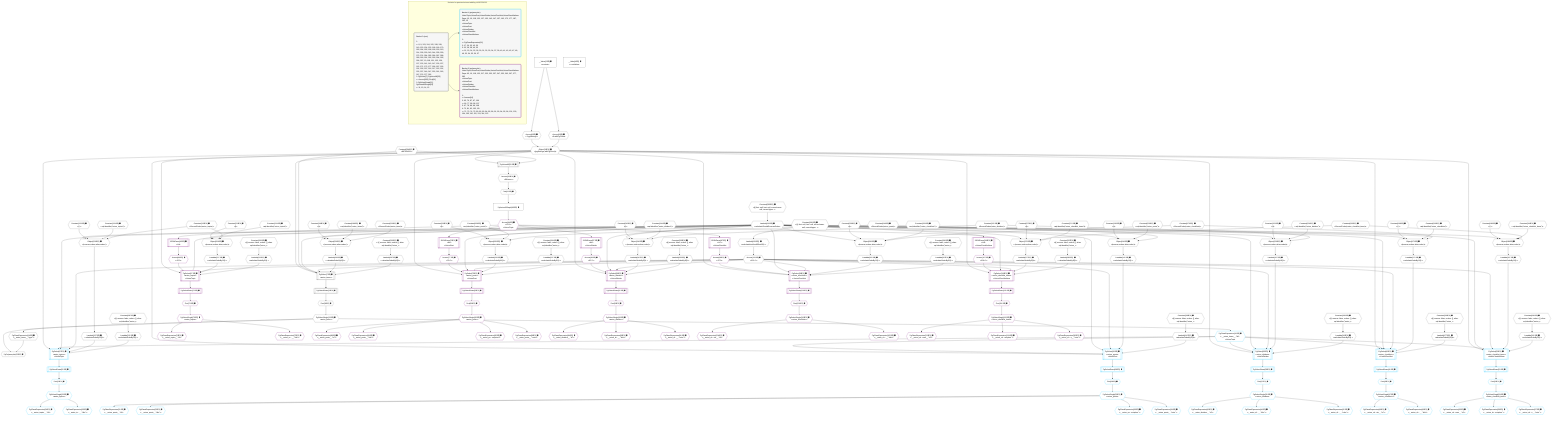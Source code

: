 %%{init: {'themeVariables': { 'fontSize': '12px'}}}%%
graph TD
    classDef path fill:#eee,stroke:#000,color:#000
    classDef plan fill:#fff,stroke-width:1px,color:#000
    classDef itemplan fill:#fff,stroke-width:2px,color:#000
    classDef unbatchedplan fill:#dff,stroke-width:1px,color:#000
    classDef sideeffectplan fill:#fcc,stroke-width:2px,color:#000
    classDef bucket fill:#f6f6f6,color:#000,stroke-width:2px,text-align:left


    %% plan dependencies
    PgSelect7[["PgSelect[7∈0] ➊<br />ᐸunion_itemsᐳ"]]:::plan
    Object10{{"Object[10∈0] ➊<br />ᐸ{pgSettings,withPgClient}ᐳ"}}:::plan
    Constant284{{"Constant[284∈0] ➊<br />ᐸ987654321ᐳ"}}:::plan
    Lambda118{{"Lambda[118∈0] ➊<br />ᐸcalculateShouldReverseOrderᐳ"}}:::plan
    Access122{{"Access[122∈0] ➊<br />ᐸ121.0ᐳ"}}:::plan
    Lambda202{{"Lambda[202∈0] ➊<br />ᐸcalculateOrderBySQLᐳ"}}:::plan
    Lambda207{{"Lambda[207∈0] ➊<br />ᐸcalculateOrderBySQLᐳ"}}:::plan
    Object10 & Constant284 & Lambda118 & Access122 & Lambda202 & Lambda207 --> PgSelect7
    Object126{{"Object[126∈0] ➊<br />ᐸ{reverse,orders,alias,codec}ᐳ"}}:::plan
    Constant123{{"Constant[123∈0] ➊<br />ᐸ[]ᐳ"}}:::plan
    Constant124{{"Constant[124∈0] ➊<br />ᐸsql.identifier(”union_topics”)ᐳ"}}:::plan
    Constant125{{"Constant[125∈0] ➊<br />ᐸRecordCodec(union_topics)ᐳ"}}:::plan
    Lambda118 & Constant123 & Constant124 & Constant125 --> Object126
    Object141{{"Object[141∈0] ➊<br />ᐸ{reverse,orders,alias,codec}ᐳ"}}:::plan
    Constant138{{"Constant[138∈0] ➊<br />ᐸ[]ᐳ"}}:::plan
    Constant139{{"Constant[139∈0] ➊<br />ᐸsql.identifier(”union_posts”)ᐳ"}}:::plan
    Constant140{{"Constant[140∈0] ➊<br />ᐸRecordCodec(union_posts)ᐳ"}}:::plan
    Lambda118 & Constant138 & Constant139 & Constant140 --> Object141
    Object156{{"Object[156∈0] ➊<br />ᐸ{reverse,orders,alias,codec}ᐳ"}}:::plan
    Constant153{{"Constant[153∈0] ➊<br />ᐸ[]ᐳ"}}:::plan
    Constant154{{"Constant[154∈0] ➊<br />ᐸsql.identifier(”union_dividers”)ᐳ"}}:::plan
    Constant155{{"Constant[155∈0] ➊<br />ᐸRecordCodec(union_dividers)ᐳ"}}:::plan
    Lambda118 & Constant153 & Constant154 & Constant155 --> Object156
    Object171{{"Object[171∈0] ➊<br />ᐸ{reverse,orders,alias,codec}ᐳ"}}:::plan
    Constant168{{"Constant[168∈0] ➊<br />ᐸ[]ᐳ"}}:::plan
    Constant169{{"Constant[169∈0] ➊<br />ᐸsql.identifier(”union_checklists”)ᐳ"}}:::plan
    Constant170{{"Constant[170∈0] ➊<br />ᐸRecordCodec(union_checklists)ᐳ"}}:::plan
    Lambda118 & Constant168 & Constant169 & Constant170 --> Object171
    Object186{{"Object[186∈0] ➊<br />ᐸ{reverse,orders,alias,codec}ᐳ"}}:::plan
    Constant183{{"Constant[183∈0] ➊<br />ᐸ[]ᐳ"}}:::plan
    Constant184{{"Constant[184∈0] ➊<br />ᐸsql.identifier(”union_checklist_items”)ᐳ"}}:::plan
    Constant185{{"Constant[185∈0] ➊<br />ᐸRecordCodec(union_checklist_items)ᐳ"}}:::plan
    Lambda118 & Constant183 & Constant184 & Constant185 --> Object186
    Object201{{"Object[201∈0] ➊<br />ᐸ{reverse,orders,alias,codec}ᐳ"}}:::plan
    Constant198{{"Constant[198∈0] ➊<br />ᐸ[]ᐳ"}}:::plan
    Constant199{{"Constant[199∈0] ➊<br />ᐸsql.identifier(”union_items”)ᐳ"}}:::plan
    Constant200{{"Constant[200∈0] ➊<br />ᐸRecordCodec(union_items)ᐳ"}}:::plan
    Lambda118 & Constant198 & Constant199 & Constant200 --> Object201
    Object216{{"Object[216∈0] ➊<br />ᐸ{reverse,orders,alias,codec}ᐳ"}}:::plan
    Constant213{{"Constant[213∈0] ➊<br />ᐸ[]ᐳ"}}:::plan
    Constant214{{"Constant[214∈0] ➊<br />ᐸsql.identifier(”union_topics”)ᐳ"}}:::plan
    Lambda118 & Constant213 & Constant214 & Constant125 --> Object216
    Object231{{"Object[231∈0] ➊<br />ᐸ{reverse,orders,alias,codec}ᐳ"}}:::plan
    Constant228{{"Constant[228∈0] ➊<br />ᐸ[]ᐳ"}}:::plan
    Constant229{{"Constant[229∈0] ➊<br />ᐸsql.identifier(”union_posts”)ᐳ"}}:::plan
    Lambda118 & Constant228 & Constant229 & Constant140 --> Object231
    Object246{{"Object[246∈0] ➊<br />ᐸ{reverse,orders,alias,codec}ᐳ"}}:::plan
    Constant243{{"Constant[243∈0] ➊<br />ᐸ[]ᐳ"}}:::plan
    Constant244{{"Constant[244∈0] ➊<br />ᐸsql.identifier(”union_dividers”)ᐳ"}}:::plan
    Lambda118 & Constant243 & Constant244 & Constant155 --> Object246
    Object261{{"Object[261∈0] ➊<br />ᐸ{reverse,orders,alias,codec}ᐳ"}}:::plan
    Constant258{{"Constant[258∈0] ➊<br />ᐸ[]ᐳ"}}:::plan
    Constant259{{"Constant[259∈0] ➊<br />ᐸsql.identifier(”union_checklists”)ᐳ"}}:::plan
    Lambda118 & Constant258 & Constant259 & Constant170 --> Object261
    Object276{{"Object[276∈0] ➊<br />ᐸ{reverse,orders,alias,codec}ᐳ"}}:::plan
    Constant273{{"Constant[273∈0] ➊<br />ᐸ[]ᐳ"}}:::plan
    Constant274{{"Constant[274∈0] ➊<br />ᐸsql.identifier(”union_checklist_items”)ᐳ"}}:::plan
    Lambda118 & Constant273 & Constant274 & Constant185 --> Object276
    Access8{{"Access[8∈0] ➊<br />ᐸ2.pgSettingsᐳ"}}:::plan
    Access9{{"Access[9∈0] ➊<br />ᐸ2.withPgClientᐳ"}}:::plan
    Access8 & Access9 --> Object10
    PgPolymorphic15{{"PgPolymorphic[15∈0] ➊"}}:::plan
    PgSelectSingle13{{"PgSelectSingle[13∈0] ➊<br />ᐸunion_itemsᐳ"}}:::plan
    PgClassExpression14{{"PgClassExpression[14∈0] ➊<br />ᐸ__union_items__.”type”ᐳ"}}:::plan
    PgSelectSingle13 & PgClassExpression14 --> PgPolymorphic15
    PgUnionAll59[["PgUnionAll[59∈0] ➊"]]:::plan
    Object10 & Constant284 --> PgUnionAll59
    __Value2["__Value[2∈0] ➊<br />ᐸcontextᐳ"]:::plan
    __Value2 --> Access8
    __Value2 --> Access9
    First11{{"First[11∈0] ➊"}}:::plan
    PgSelectRows12[["PgSelectRows[12∈0] ➊"]]:::plan
    PgSelectRows12 --> First11
    PgSelect7 --> PgSelectRows12
    First11 --> PgSelectSingle13
    PgSelectSingle13 --> PgClassExpression14
    First61{{"First[61∈0] ➊"}}:::plan
    Access283{{"Access[283∈0] ➊<br />ᐸ59.itemsᐳ"}}:::plan
    Access283 --> First61
    PgUnionAllSingle63["PgUnionAllSingle[63∈0] ➊"]:::plan
    First61 --> PgUnionAllSingle63
    Constant285{{"Constant[285∈0] ➊<br />ᐸ§{ first: null, last: null, cursorLower: null, cursorUpper: ᐳ"}}:::plan
    Constant285 --> Lambda118
    Lambda121{{"Lambda[121∈0] ➊<br />ᐸcalculateLimitAndOffsetSQLᐳ"}}:::plan
    Constant286{{"Constant[286∈0] ➊<br />ᐸ§{ first: null, last: null, cursorLower: null, cursorUpper: ᐳ"}}:::plan
    Constant286 --> Lambda121
    Lambda121 --> Access122
    Lambda127{{"Lambda[127∈0] ➊<br />ᐸcalculateOrderBySQLᐳ"}}:::plan
    Object126 --> Lambda127
    Lambda132{{"Lambda[132∈0] ➊<br />ᐸcalculateOrderBySQLᐳ"}}:::plan
    Constant287{{"Constant[287∈0] ➊<br />ᐸ§{ reverse: false, orders: [], alias: sql.identifier(”union_ᐳ"}}:::plan
    Constant287 --> Lambda132
    Lambda142{{"Lambda[142∈0] ➊<br />ᐸcalculateOrderBySQLᐳ"}}:::plan
    Object141 --> Lambda142
    Lambda147{{"Lambda[147∈0] ➊<br />ᐸcalculateOrderBySQLᐳ"}}:::plan
    Constant288{{"Constant[288∈0] ➊<br />ᐸ§{ reverse: false, orders: [], alias: sql.identifier(”union_ᐳ"}}:::plan
    Constant288 --> Lambda147
    Lambda157{{"Lambda[157∈0] ➊<br />ᐸcalculateOrderBySQLᐳ"}}:::plan
    Object156 --> Lambda157
    Lambda162{{"Lambda[162∈0] ➊<br />ᐸcalculateOrderBySQLᐳ"}}:::plan
    Constant289{{"Constant[289∈0] ➊<br />ᐸ§{ reverse: false, orders: [], alias: sql.identifier(”union_ᐳ"}}:::plan
    Constant289 --> Lambda162
    Lambda172{{"Lambda[172∈0] ➊<br />ᐸcalculateOrderBySQLᐳ"}}:::plan
    Object171 --> Lambda172
    Lambda177{{"Lambda[177∈0] ➊<br />ᐸcalculateOrderBySQLᐳ"}}:::plan
    Constant290{{"Constant[290∈0] ➊<br />ᐸ§{ reverse: false, orders: [], alias: sql.identifier(”union_ᐳ"}}:::plan
    Constant290 --> Lambda177
    Lambda187{{"Lambda[187∈0] ➊<br />ᐸcalculateOrderBySQLᐳ"}}:::plan
    Object186 --> Lambda187
    Lambda192{{"Lambda[192∈0] ➊<br />ᐸcalculateOrderBySQLᐳ"}}:::plan
    Constant291{{"Constant[291∈0] ➊<br />ᐸ§{ reverse: false, orders: [], alias: sql.identifier(”union_ᐳ"}}:::plan
    Constant291 --> Lambda192
    Object201 --> Lambda202
    Constant292{{"Constant[292∈0] ➊<br />ᐸ§{ reverse: false, orders: [], alias: sql.identifier(”union_ᐳ"}}:::plan
    Constant292 --> Lambda207
    Lambda217{{"Lambda[217∈0] ➊<br />ᐸcalculateOrderBySQLᐳ"}}:::plan
    Object216 --> Lambda217
    Lambda222{{"Lambda[222∈0] ➊<br />ᐸcalculateOrderBySQLᐳ"}}:::plan
    Constant293{{"Constant[293∈0] ➊<br />ᐸ§{ reverse: false, orders: [], alias: sql.identifier(”union_ᐳ"}}:::plan
    Constant293 --> Lambda222
    Lambda232{{"Lambda[232∈0] ➊<br />ᐸcalculateOrderBySQLᐳ"}}:::plan
    Object231 --> Lambda232
    Lambda237{{"Lambda[237∈0] ➊<br />ᐸcalculateOrderBySQLᐳ"}}:::plan
    Constant294{{"Constant[294∈0] ➊<br />ᐸ§{ reverse: false, orders: [], alias: sql.identifier(”union_ᐳ"}}:::plan
    Constant294 --> Lambda237
    Lambda247{{"Lambda[247∈0] ➊<br />ᐸcalculateOrderBySQLᐳ"}}:::plan
    Object246 --> Lambda247
    Lambda252{{"Lambda[252∈0] ➊<br />ᐸcalculateOrderBySQLᐳ"}}:::plan
    Constant295{{"Constant[295∈0] ➊<br />ᐸ§{ reverse: false, orders: [], alias: sql.identifier(”union_ᐳ"}}:::plan
    Constant295 --> Lambda252
    Lambda262{{"Lambda[262∈0] ➊<br />ᐸcalculateOrderBySQLᐳ"}}:::plan
    Object261 --> Lambda262
    Lambda267{{"Lambda[267∈0] ➊<br />ᐸcalculateOrderBySQLᐳ"}}:::plan
    Constant296{{"Constant[296∈0] ➊<br />ᐸ§{ reverse: false, orders: [], alias: sql.identifier(”union_ᐳ"}}:::plan
    Constant296 --> Lambda267
    Lambda277{{"Lambda[277∈0] ➊<br />ᐸcalculateOrderBySQLᐳ"}}:::plan
    Object276 --> Lambda277
    Lambda282{{"Lambda[282∈0] ➊<br />ᐸcalculateOrderBySQLᐳ"}}:::plan
    Constant297{{"Constant[297∈0] ➊<br />ᐸ§{ reverse: false, orders: [], alias: sql.identifier(”union_ᐳ"}}:::plan
    Constant297 --> Lambda282
    PgUnionAll59 --> Access283
    __Value4["__Value[4∈0] ➊<br />ᐸrootValueᐳ"]:::plan
    PgSelect17[["PgSelect[17∈1] ➊<br />ᐸunion_topicsᐳ<br />ᐳUnionTopic"]]:::plan
    PgClassExpression16{{"PgClassExpression[16∈1] ➊<br />ᐸ__union_items__.”id”ᐳ<br />ᐳUnionTopic"}}:::plan
    Object10 & PgClassExpression16 & Lambda118 & Access122 & Lambda127 & Lambda132 --> PgSelect17
    PgSelect26[["PgSelect[26∈1] ➊<br />ᐸunion_postsᐳ<br />ᐳUnionPost"]]:::plan
    Object10 & PgClassExpression16 & Lambda118 & Access122 & Lambda142 & Lambda147 --> PgSelect26
    PgSelect35[["PgSelect[35∈1] ➊<br />ᐸunion_dividersᐳ<br />ᐳUnionDivider"]]:::plan
    Object10 & PgClassExpression16 & Lambda118 & Access122 & Lambda157 & Lambda162 --> PgSelect35
    PgSelect43[["PgSelect[43∈1] ➊<br />ᐸunion_checklistsᐳ<br />ᐳUnionChecklist"]]:::plan
    Object10 & PgClassExpression16 & Lambda118 & Access122 & Lambda172 & Lambda177 --> PgSelect43
    PgSelect50[["PgSelect[50∈1] ➊<br />ᐸunion_checklist_itemsᐳ<br />ᐳUnionChecklistItem"]]:::plan
    Object10 & PgClassExpression16 & Lambda118 & Access122 & Lambda187 & Lambda192 --> PgSelect50
    PgSelectSingle13 --> PgClassExpression16
    First21{{"First[21∈1] ➊"}}:::plan
    PgSelectRows22[["PgSelectRows[22∈1] ➊"]]:::plan
    PgSelectRows22 --> First21
    PgSelect17 --> PgSelectRows22
    PgSelectSingle23{{"PgSelectSingle[23∈1] ➊<br />ᐸunion_topicsᐳ"}}:::plan
    First21 --> PgSelectSingle23
    PgClassExpression24{{"PgClassExpression[24∈1] ➊<br />ᐸ__union_topics__.”id”ᐳ"}}:::plan
    PgSelectSingle23 --> PgClassExpression24
    PgClassExpression25{{"PgClassExpression[25∈1] ➊<br />ᐸ__union_to...__.”title”ᐳ"}}:::plan
    PgSelectSingle23 --> PgClassExpression25
    First28{{"First[28∈1] ➊"}}:::plan
    PgSelectRows29[["PgSelectRows[29∈1] ➊"]]:::plan
    PgSelectRows29 --> First28
    PgSelect26 --> PgSelectRows29
    PgSelectSingle30{{"PgSelectSingle[30∈1] ➊<br />ᐸunion_postsᐳ"}}:::plan
    First28 --> PgSelectSingle30
    PgClassExpression31{{"PgClassExpression[31∈1] ➊<br />ᐸ__union_posts__.”id”ᐳ"}}:::plan
    PgSelectSingle30 --> PgClassExpression31
    PgClassExpression32{{"PgClassExpression[32∈1] ➊<br />ᐸ__union_posts__.”title”ᐳ"}}:::plan
    PgSelectSingle30 --> PgClassExpression32
    PgClassExpression33{{"PgClassExpression[33∈1] ➊<br />ᐸ__union_po...scription”ᐳ"}}:::plan
    PgSelectSingle30 --> PgClassExpression33
    PgClassExpression34{{"PgClassExpression[34∈1] ➊<br />ᐸ__union_posts__.”note”ᐳ"}}:::plan
    PgSelectSingle30 --> PgClassExpression34
    First37{{"First[37∈1] ➊"}}:::plan
    PgSelectRows38[["PgSelectRows[38∈1] ➊"]]:::plan
    PgSelectRows38 --> First37
    PgSelect35 --> PgSelectRows38
    PgSelectSingle39{{"PgSelectSingle[39∈1] ➊<br />ᐸunion_dividersᐳ"}}:::plan
    First37 --> PgSelectSingle39
    PgClassExpression40{{"PgClassExpression[40∈1] ➊<br />ᐸ__union_dividers__.”id”ᐳ"}}:::plan
    PgSelectSingle39 --> PgClassExpression40
    PgClassExpression41{{"PgClassExpression[41∈1] ➊<br />ᐸ__union_di...__.”title”ᐳ"}}:::plan
    PgSelectSingle39 --> PgClassExpression41
    PgClassExpression42{{"PgClassExpression[42∈1] ➊<br />ᐸ__union_di...__.”color”ᐳ"}}:::plan
    PgSelectSingle39 --> PgClassExpression42
    First45{{"First[45∈1] ➊"}}:::plan
    PgSelectRows46[["PgSelectRows[46∈1] ➊"]]:::plan
    PgSelectRows46 --> First45
    PgSelect43 --> PgSelectRows46
    PgSelectSingle47{{"PgSelectSingle[47∈1] ➊<br />ᐸunion_checklistsᐳ"}}:::plan
    First45 --> PgSelectSingle47
    PgClassExpression48{{"PgClassExpression[48∈1] ➊<br />ᐸ__union_ch...sts__.”id”ᐳ"}}:::plan
    PgSelectSingle47 --> PgClassExpression48
    PgClassExpression49{{"PgClassExpression[49∈1] ➊<br />ᐸ__union_ch...__.”title”ᐳ"}}:::plan
    PgSelectSingle47 --> PgClassExpression49
    First52{{"First[52∈1] ➊"}}:::plan
    PgSelectRows53[["PgSelectRows[53∈1] ➊"]]:::plan
    PgSelectRows53 --> First52
    PgSelect50 --> PgSelectRows53
    PgSelectSingle54{{"PgSelectSingle[54∈1] ➊<br />ᐸunion_checklist_itemsᐳ"}}:::plan
    First52 --> PgSelectSingle54
    PgClassExpression55{{"PgClassExpression[55∈1] ➊<br />ᐸ__union_ch...ems__.”id”ᐳ"}}:::plan
    PgSelectSingle54 --> PgClassExpression55
    PgClassExpression56{{"PgClassExpression[56∈1] ➊<br />ᐸ__union_ch...scription”ᐳ"}}:::plan
    PgSelectSingle54 --> PgClassExpression56
    PgClassExpression57{{"PgClassExpression[57∈1] ➊<br />ᐸ__union_ch...s__.”note”ᐳ"}}:::plan
    PgSelectSingle54 --> PgClassExpression57
    PgSelect67[["PgSelect[67∈2] ➊<br />ᐸunion_topicsᐳ<br />ᐳUnionTopic"]]:::plan
    Access66{{"Access[66∈2] ➊<br />ᐸ65.0ᐳ"}}:::plan
    Object10 & Access66 & Lambda118 & Access122 & Lambda217 & Lambda222 --> PgSelect67
    PgSelect78[["PgSelect[78∈2] ➊<br />ᐸunion_postsᐳ<br />ᐳUnionPost"]]:::plan
    Access77{{"Access[77∈2] ➊<br />ᐸ76.0ᐳ"}}:::plan
    Object10 & Access77 & Lambda118 & Access122 & Lambda232 & Lambda237 --> PgSelect78
    PgSelect89[["PgSelect[89∈2] ➊<br />ᐸunion_dividersᐳ<br />ᐳUnionDivider"]]:::plan
    Access88{{"Access[88∈2] ➊<br />ᐸ87.0ᐳ"}}:::plan
    Object10 & Access88 & Lambda118 & Access122 & Lambda247 & Lambda252 --> PgSelect89
    PgSelect99[["PgSelect[99∈2] ➊<br />ᐸunion_checklistsᐳ<br />ᐳUnionChecklist"]]:::plan
    Access98{{"Access[98∈2] ➊<br />ᐸ97.0ᐳ"}}:::plan
    Object10 & Access98 & Lambda118 & Access122 & Lambda262 & Lambda267 --> PgSelect99
    PgSelect108[["PgSelect[108∈2] ➊<br />ᐸunion_checklist_itemsᐳ<br />ᐳUnionChecklistItem"]]:::plan
    Access107{{"Access[107∈2] ➊<br />ᐸ106.0ᐳ"}}:::plan
    Object10 & Access107 & Lambda118 & Access122 & Lambda277 & Lambda282 --> PgSelect108
    Access64{{"Access[64∈2] ➊<br />ᐸ63.1ᐳ<br />ᐳUnionTopic"}}:::plan
    PgUnionAllSingle63 --> Access64
    JSONParse65[["JSONParse[65∈2] ➊<br />ᐸ64ᐳ"]]:::plan
    Access64 --> JSONParse65
    JSONParse65 --> Access66
    First71{{"First[71∈2] ➊"}}:::plan
    PgSelectRows72[["PgSelectRows[72∈2] ➊"]]:::plan
    PgSelectRows72 --> First71
    PgSelect67 --> PgSelectRows72
    PgSelectSingle73{{"PgSelectSingle[73∈2] ➊<br />ᐸunion_topicsᐳ"}}:::plan
    First71 --> PgSelectSingle73
    PgClassExpression74{{"PgClassExpression[74∈2] ➊<br />ᐸ__union_topics__.”id”ᐳ"}}:::plan
    PgSelectSingle73 --> PgClassExpression74
    PgClassExpression75{{"PgClassExpression[75∈2] ➊<br />ᐸ__union_to...__.”title”ᐳ"}}:::plan
    PgSelectSingle73 --> PgClassExpression75
    JSONParse76[["JSONParse[76∈2] ➊<br />ᐸ64ᐳ<br />ᐳUnionPost"]]:::plan
    Access64 --> JSONParse76
    JSONParse76 --> Access77
    First80{{"First[80∈2] ➊"}}:::plan
    PgSelectRows81[["PgSelectRows[81∈2] ➊"]]:::plan
    PgSelectRows81 --> First80
    PgSelect78 --> PgSelectRows81
    PgSelectSingle82{{"PgSelectSingle[82∈2] ➊<br />ᐸunion_postsᐳ"}}:::plan
    First80 --> PgSelectSingle82
    PgClassExpression83{{"PgClassExpression[83∈2] ➊<br />ᐸ__union_posts__.”id”ᐳ"}}:::plan
    PgSelectSingle82 --> PgClassExpression83
    PgClassExpression84{{"PgClassExpression[84∈2] ➊<br />ᐸ__union_posts__.”title”ᐳ"}}:::plan
    PgSelectSingle82 --> PgClassExpression84
    PgClassExpression85{{"PgClassExpression[85∈2] ➊<br />ᐸ__union_po...scription”ᐳ"}}:::plan
    PgSelectSingle82 --> PgClassExpression85
    PgClassExpression86{{"PgClassExpression[86∈2] ➊<br />ᐸ__union_posts__.”note”ᐳ"}}:::plan
    PgSelectSingle82 --> PgClassExpression86
    JSONParse87[["JSONParse[87∈2] ➊<br />ᐸ64ᐳ<br />ᐳUnionDivider"]]:::plan
    Access64 --> JSONParse87
    JSONParse87 --> Access88
    First91{{"First[91∈2] ➊"}}:::plan
    PgSelectRows92[["PgSelectRows[92∈2] ➊"]]:::plan
    PgSelectRows92 --> First91
    PgSelect89 --> PgSelectRows92
    PgSelectSingle93{{"PgSelectSingle[93∈2] ➊<br />ᐸunion_dividersᐳ"}}:::plan
    First91 --> PgSelectSingle93
    PgClassExpression94{{"PgClassExpression[94∈2] ➊<br />ᐸ__union_dividers__.”id”ᐳ"}}:::plan
    PgSelectSingle93 --> PgClassExpression94
    PgClassExpression95{{"PgClassExpression[95∈2] ➊<br />ᐸ__union_di...__.”title”ᐳ"}}:::plan
    PgSelectSingle93 --> PgClassExpression95
    PgClassExpression96{{"PgClassExpression[96∈2] ➊<br />ᐸ__union_di...__.”color”ᐳ"}}:::plan
    PgSelectSingle93 --> PgClassExpression96
    JSONParse97[["JSONParse[97∈2] ➊<br />ᐸ64ᐳ<br />ᐳUnionChecklist"]]:::plan
    Access64 --> JSONParse97
    JSONParse97 --> Access98
    First101{{"First[101∈2] ➊"}}:::plan
    PgSelectRows102[["PgSelectRows[102∈2] ➊"]]:::plan
    PgSelectRows102 --> First101
    PgSelect99 --> PgSelectRows102
    PgSelectSingle103{{"PgSelectSingle[103∈2] ➊<br />ᐸunion_checklistsᐳ"}}:::plan
    First101 --> PgSelectSingle103
    PgClassExpression104{{"PgClassExpression[104∈2] ➊<br />ᐸ__union_ch...sts__.”id”ᐳ"}}:::plan
    PgSelectSingle103 --> PgClassExpression104
    PgClassExpression105{{"PgClassExpression[105∈2] ➊<br />ᐸ__union_ch...__.”title”ᐳ"}}:::plan
    PgSelectSingle103 --> PgClassExpression105
    JSONParse106[["JSONParse[106∈2] ➊<br />ᐸ64ᐳ<br />ᐳUnionChecklistItem"]]:::plan
    Access64 --> JSONParse106
    JSONParse106 --> Access107
    First110{{"First[110∈2] ➊"}}:::plan
    PgSelectRows111[["PgSelectRows[111∈2] ➊"]]:::plan
    PgSelectRows111 --> First110
    PgSelect108 --> PgSelectRows111
    PgSelectSingle112{{"PgSelectSingle[112∈2] ➊<br />ᐸunion_checklist_itemsᐳ"}}:::plan
    First110 --> PgSelectSingle112
    PgClassExpression113{{"PgClassExpression[113∈2] ➊<br />ᐸ__union_ch...ems__.”id”ᐳ"}}:::plan
    PgSelectSingle112 --> PgClassExpression113
    PgClassExpression114{{"PgClassExpression[114∈2] ➊<br />ᐸ__union_ch...scription”ᐳ"}}:::plan
    PgSelectSingle112 --> PgClassExpression114
    PgClassExpression115{{"PgClassExpression[115∈2] ➊<br />ᐸ__union_ch...s__.”note”ᐳ"}}:::plan
    PgSelectSingle112 --> PgClassExpression115

    %% define steps

    subgraph "Buckets for queries/unions-table/by-id-987654321"
    Bucket0("Bucket 0 (root)<br /><br />1: <br />ᐳ: 8, 9, 123, 124, 125, 138, 139, 140, 153, 154, 155, 168, 169, 170, 183, 184, 185, 198, 199, 200, 213, 214, 228, 229, 243, 244, 258, 259, 273, 274, 284, 285, 286, 287, 288, 289, 290, 291, 292, 293, 294, 295, 296, 297, 10, 118, 121, 122, 126, 127, 132, 141, 142, 147, 156, 157, 162, 171, 172, 177, 186, 187, 192, 201, 202, 207, 216, 217, 222, 231, 232, 237, 246, 247, 252, 261, 262, 267, 276, 277, 282<br />2: PgSelect[7], PgUnionAll[59]<br />ᐳ: Access[283], First[61]<br />3: PgSelectRows[12], PgUnionAllSingle[63]<br />ᐳ: 11, 13, 14, 15"):::bucket
    classDef bucket0 stroke:#696969
    class Bucket0,__Value2,__Value4,PgSelect7,Access8,Access9,Object10,First11,PgSelectRows12,PgSelectSingle13,PgClassExpression14,PgPolymorphic15,PgUnionAll59,First61,PgUnionAllSingle63,Lambda118,Lambda121,Access122,Constant123,Constant124,Constant125,Object126,Lambda127,Lambda132,Constant138,Constant139,Constant140,Object141,Lambda142,Lambda147,Constant153,Constant154,Constant155,Object156,Lambda157,Lambda162,Constant168,Constant169,Constant170,Object171,Lambda172,Lambda177,Constant183,Constant184,Constant185,Object186,Lambda187,Lambda192,Constant198,Constant199,Constant200,Object201,Lambda202,Lambda207,Constant213,Constant214,Object216,Lambda217,Lambda222,Constant228,Constant229,Object231,Lambda232,Lambda237,Constant243,Constant244,Object246,Lambda247,Lambda252,Constant258,Constant259,Object261,Lambda262,Lambda267,Constant273,Constant274,Object276,Lambda277,Lambda282,Access283,Constant284,Constant285,Constant286,Constant287,Constant288,Constant289,Constant290,Constant291,Constant292,Constant293,Constant294,Constant295,Constant296,Constant297 bucket0
    Bucket1("Bucket 1 (polymorphic)<br />UnionTopic,UnionPost,UnionDivider,UnionChecklist,UnionChecklistItem<br />Deps: 13, 10, 118, 122, 127, 132, 142, 147, 157, 162, 172, 177, 187, 192, 15<br />ᐳUnionTopic<br />ᐳUnionPost<br />ᐳUnionDivider<br />ᐳUnionChecklist<br />ᐳUnionChecklistItem<br /><br />1: <br />ᐳ: PgClassExpression[16]<br />2: 17, 26, 35, 43, 50<br />3: 22, 29, 38, 46, 53<br />ᐳ: 21, 23, 24, 25, 28, 30, 31, 32, 33, 34, 37, 39, 40, 41, 42, 45, 47, 48, 49, 52, 54, 55, 56, 57"):::bucket
    classDef bucket1 stroke:#00bfff
    class Bucket1,PgClassExpression16,PgSelect17,First21,PgSelectRows22,PgSelectSingle23,PgClassExpression24,PgClassExpression25,PgSelect26,First28,PgSelectRows29,PgSelectSingle30,PgClassExpression31,PgClassExpression32,PgClassExpression33,PgClassExpression34,PgSelect35,First37,PgSelectRows38,PgSelectSingle39,PgClassExpression40,PgClassExpression41,PgClassExpression42,PgSelect43,First45,PgSelectRows46,PgSelectSingle47,PgClassExpression48,PgClassExpression49,PgSelect50,First52,PgSelectRows53,PgSelectSingle54,PgClassExpression55,PgClassExpression56,PgClassExpression57 bucket1
    Bucket2("Bucket 2 (polymorphic)<br />UnionTopic,UnionPost,UnionDivider,UnionChecklist,UnionChecklistItem<br />Deps: 63, 10, 118, 122, 217, 222, 232, 237, 247, 252, 262, 267, 277, 282<br />ᐳUnionTopic<br />ᐳUnionPost<br />ᐳUnionDivider<br />ᐳUnionChecklist<br />ᐳUnionChecklistItem<br /><br />1: <br />ᐳ: Access[64]<br />2: 65, 76, 87, 97, 106<br />ᐳ: 66, 77, 88, 98, 107<br />3: 67, 78, 89, 99, 108<br />4: 72, 81, 92, 102, 111<br />ᐳ: 71, 73, 74, 75, 80, 82, 83, 84, 85, 86, 91, 93, 94, 95, 96, 101, 103, 104, 105, 110, 112, 113, 114, 115"):::bucket
    classDef bucket2 stroke:#7f007f
    class Bucket2,Access64,JSONParse65,Access66,PgSelect67,First71,PgSelectRows72,PgSelectSingle73,PgClassExpression74,PgClassExpression75,JSONParse76,Access77,PgSelect78,First80,PgSelectRows81,PgSelectSingle82,PgClassExpression83,PgClassExpression84,PgClassExpression85,PgClassExpression86,JSONParse87,Access88,PgSelect89,First91,PgSelectRows92,PgSelectSingle93,PgClassExpression94,PgClassExpression95,PgClassExpression96,JSONParse97,Access98,PgSelect99,First101,PgSelectRows102,PgSelectSingle103,PgClassExpression104,PgClassExpression105,JSONParse106,Access107,PgSelect108,First110,PgSelectRows111,PgSelectSingle112,PgClassExpression113,PgClassExpression114,PgClassExpression115 bucket2
    Bucket0 --> Bucket1 & Bucket2
    end